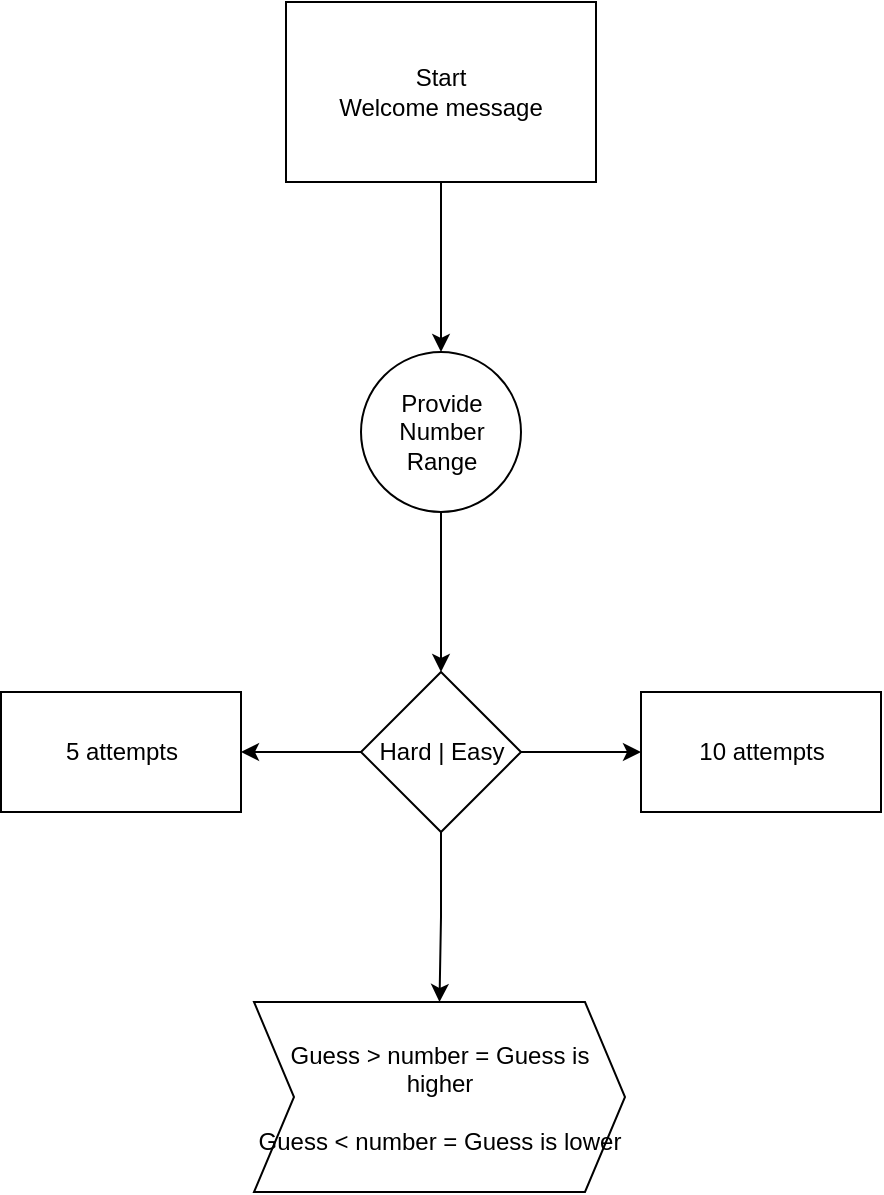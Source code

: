 <mxfile version="24.7.16">
  <diagram name="Page-1" id="RCVozfFSm3IIMvb2CCdZ">
    <mxGraphModel dx="989" dy="514" grid="1" gridSize="10" guides="1" tooltips="1" connect="1" arrows="1" fold="1" page="1" pageScale="1" pageWidth="850" pageHeight="1100" math="0" shadow="0">
      <root>
        <mxCell id="0" />
        <mxCell id="1" parent="0" />
        <mxCell id="CTGB0mGhVegCTcZwjLvV-5" value="" style="edgeStyle=orthogonalEdgeStyle;rounded=0;orthogonalLoop=1;jettySize=auto;html=1;" edge="1" parent="1" source="CTGB0mGhVegCTcZwjLvV-1" target="CTGB0mGhVegCTcZwjLvV-4">
          <mxGeometry relative="1" as="geometry" />
        </mxCell>
        <mxCell id="CTGB0mGhVegCTcZwjLvV-1" value="&lt;div&gt;Start&lt;/div&gt;&lt;div&gt;Welcome message&lt;br&gt;&lt;/div&gt;" style="rounded=0;whiteSpace=wrap;html=1;" vertex="1" parent="1">
          <mxGeometry x="348" y="50" width="155" height="90" as="geometry" />
        </mxCell>
        <mxCell id="CTGB0mGhVegCTcZwjLvV-7" value="" style="edgeStyle=orthogonalEdgeStyle;rounded=0;orthogonalLoop=1;jettySize=auto;html=1;" edge="1" parent="1" source="CTGB0mGhVegCTcZwjLvV-4" target="CTGB0mGhVegCTcZwjLvV-6">
          <mxGeometry relative="1" as="geometry" />
        </mxCell>
        <mxCell id="CTGB0mGhVegCTcZwjLvV-4" value="Provide Number Range" style="ellipse;whiteSpace=wrap;html=1;rounded=0;" vertex="1" parent="1">
          <mxGeometry x="385.5" y="225" width="80" height="80" as="geometry" />
        </mxCell>
        <mxCell id="CTGB0mGhVegCTcZwjLvV-9" value="" style="edgeStyle=orthogonalEdgeStyle;rounded=0;orthogonalLoop=1;jettySize=auto;html=1;" edge="1" parent="1" source="CTGB0mGhVegCTcZwjLvV-6" target="CTGB0mGhVegCTcZwjLvV-8">
          <mxGeometry relative="1" as="geometry" />
        </mxCell>
        <mxCell id="CTGB0mGhVegCTcZwjLvV-11" value="" style="edgeStyle=orthogonalEdgeStyle;rounded=0;orthogonalLoop=1;jettySize=auto;html=1;" edge="1" parent="1" source="CTGB0mGhVegCTcZwjLvV-6" target="CTGB0mGhVegCTcZwjLvV-10">
          <mxGeometry relative="1" as="geometry" />
        </mxCell>
        <mxCell id="CTGB0mGhVegCTcZwjLvV-29" value="" style="edgeStyle=orthogonalEdgeStyle;rounded=0;orthogonalLoop=1;jettySize=auto;html=1;" edge="1" parent="1" source="CTGB0mGhVegCTcZwjLvV-6" target="CTGB0mGhVegCTcZwjLvV-28">
          <mxGeometry relative="1" as="geometry" />
        </mxCell>
        <mxCell id="CTGB0mGhVegCTcZwjLvV-6" value="Hard | Easy" style="rhombus;whiteSpace=wrap;html=1;rounded=0;" vertex="1" parent="1">
          <mxGeometry x="385.5" y="385" width="80" height="80" as="geometry" />
        </mxCell>
        <mxCell id="CTGB0mGhVegCTcZwjLvV-8" value="10 attempts" style="whiteSpace=wrap;html=1;rounded=0;" vertex="1" parent="1">
          <mxGeometry x="525.5" y="395" width="120" height="60" as="geometry" />
        </mxCell>
        <mxCell id="CTGB0mGhVegCTcZwjLvV-10" value="5 attempts" style="whiteSpace=wrap;html=1;rounded=0;" vertex="1" parent="1">
          <mxGeometry x="205.5" y="395" width="120" height="60" as="geometry" />
        </mxCell>
        <mxCell id="CTGB0mGhVegCTcZwjLvV-28" value="Guess &amp;gt; number = Guess is higher&lt;br&gt;&lt;br&gt;Guess &amp;lt; number = Guess is lower" style="shape=step;perimeter=stepPerimeter;whiteSpace=wrap;html=1;fixedSize=1;rounded=0;" vertex="1" parent="1">
          <mxGeometry x="332" y="550" width="185.5" height="95" as="geometry" />
        </mxCell>
      </root>
    </mxGraphModel>
  </diagram>
</mxfile>
